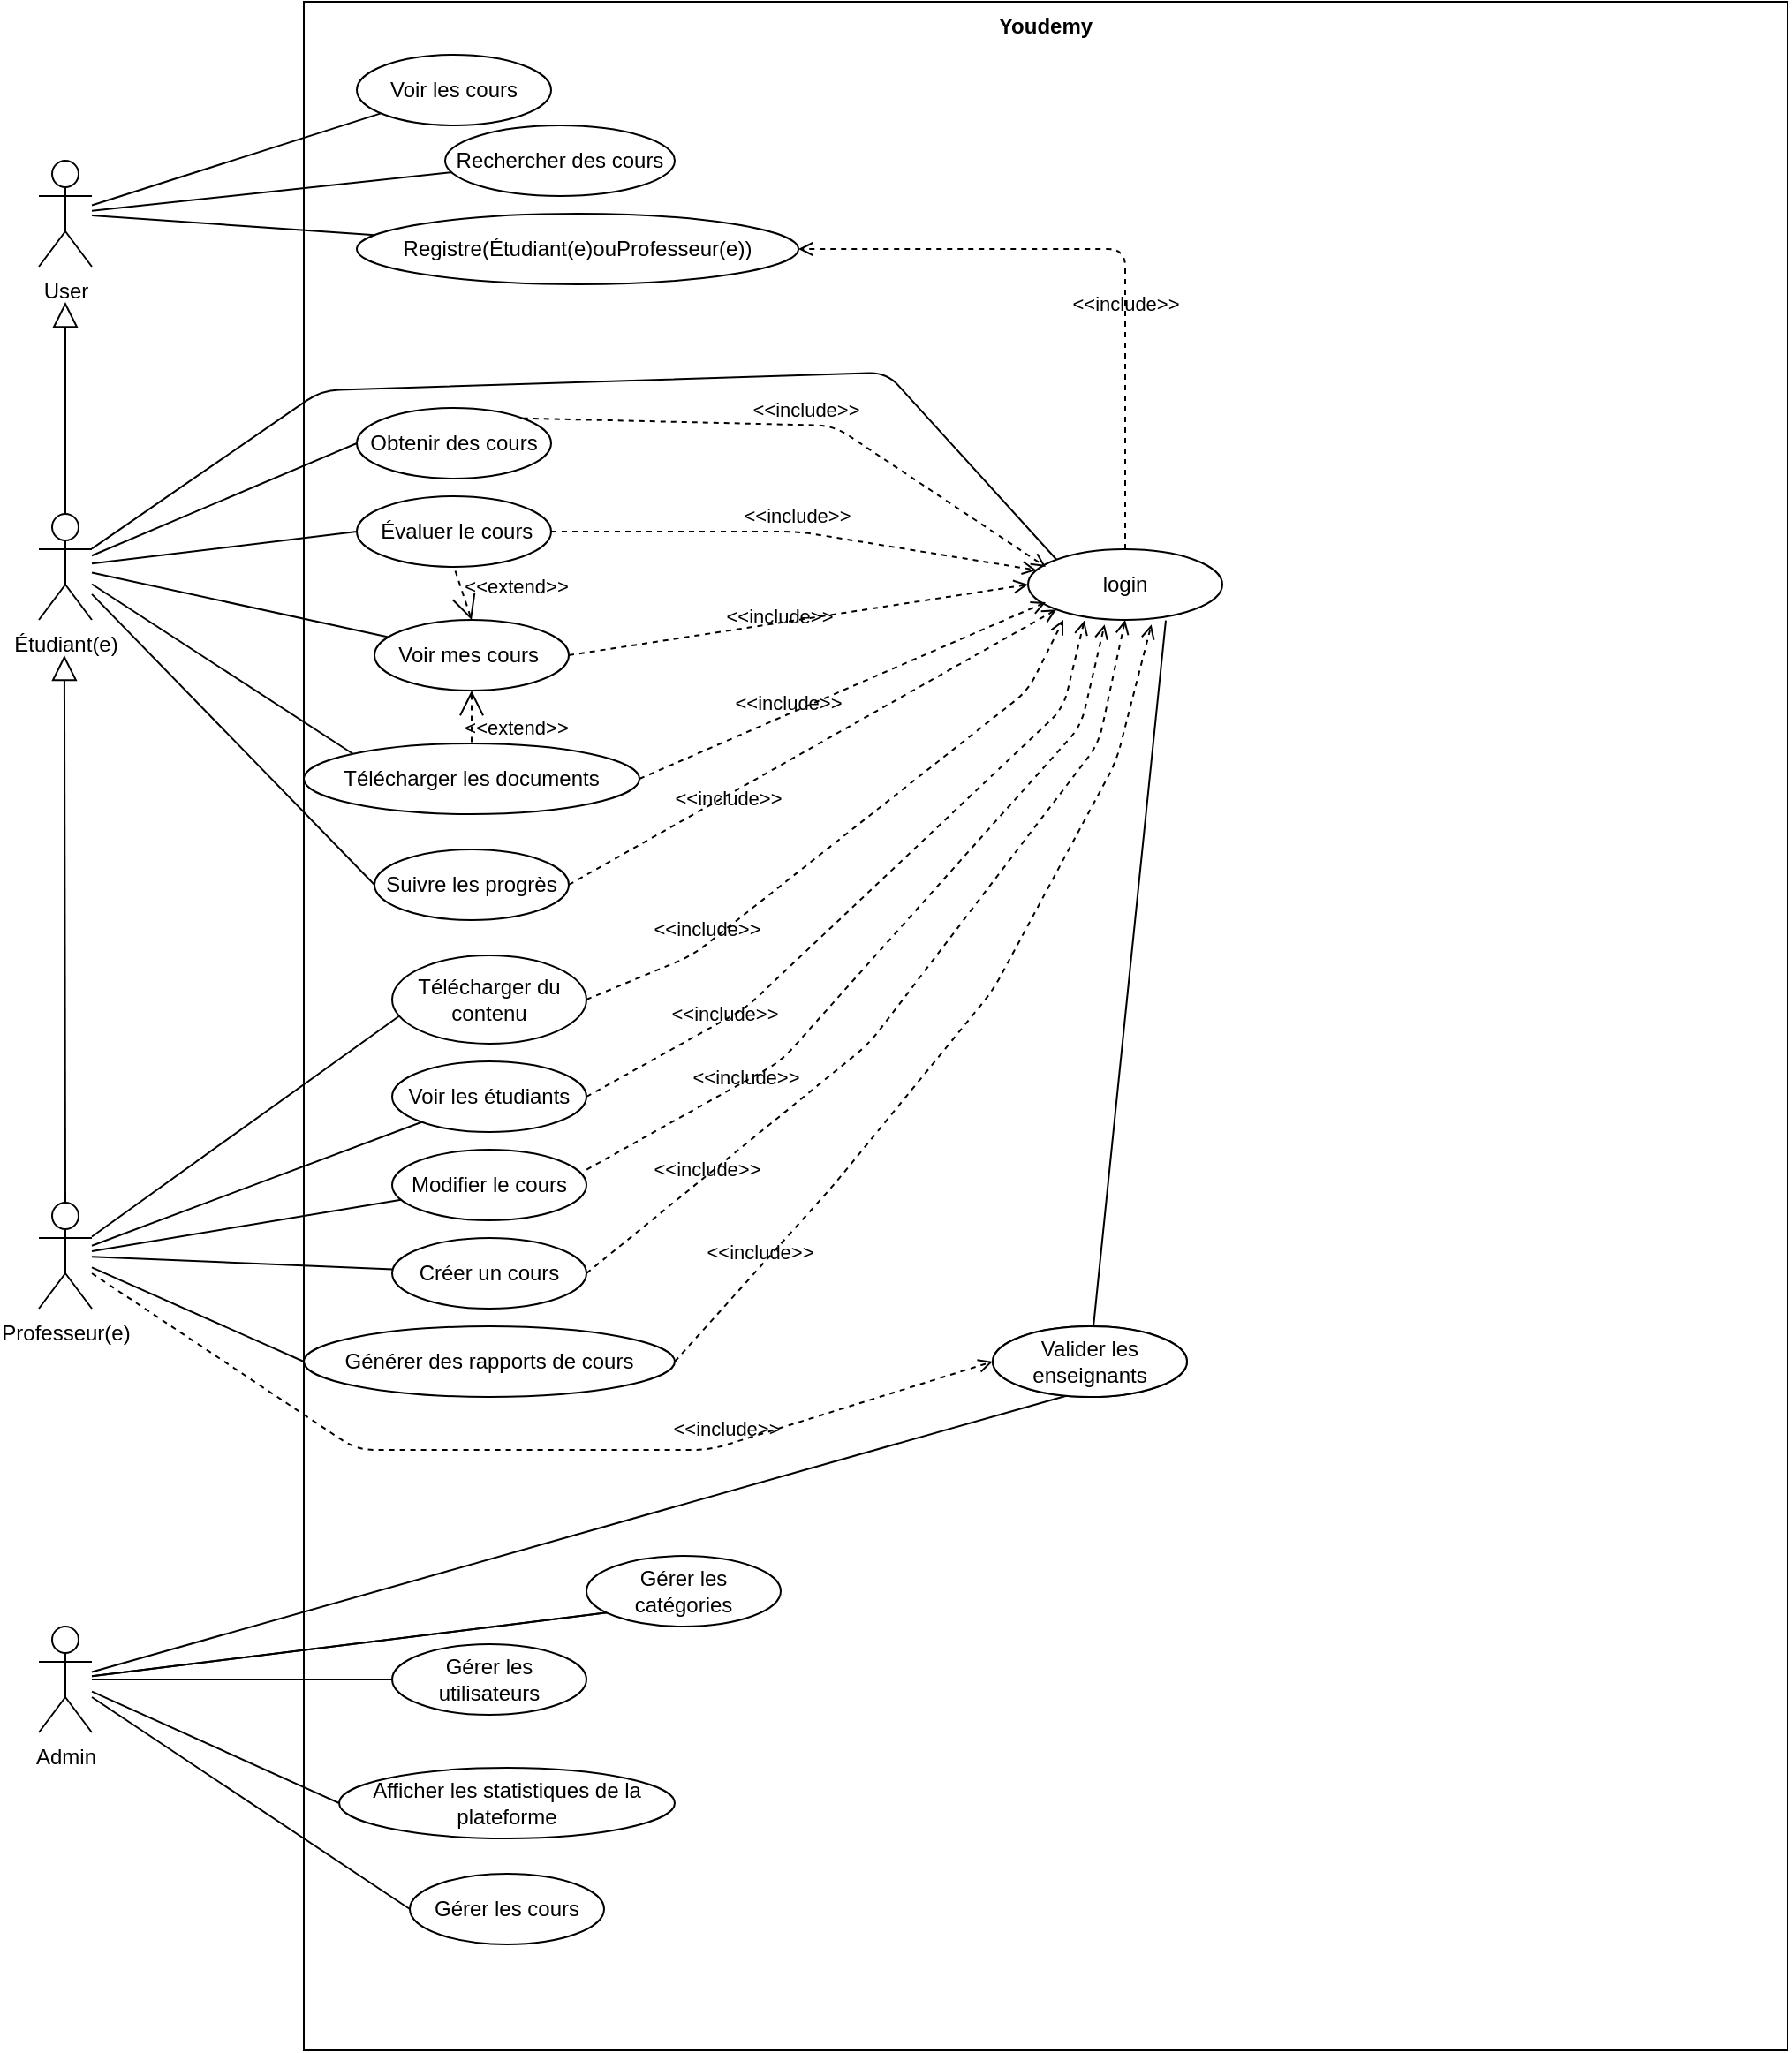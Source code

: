 <mxfile>
    <diagram id="GQQQxM4TFJ_PKOXh-Pgn" name="Page-1">
        <mxGraphModel dx="878" dy="654" grid="1" gridSize="10" guides="1" tooltips="1" connect="1" arrows="1" fold="1" page="1" pageScale="1" pageWidth="850" pageHeight="1100" math="0" shadow="0">
            <root>
                <mxCell id="0"/>
                <mxCell id="1" parent="0"/>
                <mxCell id="60" style="edgeStyle=none;html=1;exitX=1;exitY=0.5;exitDx=0;exitDy=0;startArrow=none;startFill=0;endArrow=none;endFill=0;" parent="1" source="2" edge="1">
                    <mxGeometry relative="1" as="geometry">
                        <mxPoint x="1340.333" y="519.778" as="targetPoint"/>
                    </mxGeometry>
                </mxCell>
                <mxCell id="2" value="Youdemy" style="shape=rect;html=1;verticalAlign=top;fontStyle=1;whiteSpace=wrap;align=center;" parent="1" vertex="1">
                    <mxGeometry x="590" y="80" width="840" height="1160" as="geometry"/>
                </mxCell>
                <mxCell id="12" style="edgeStyle=none;html=1;endArrow=none;endFill=0;" parent="1" source="3" target="9" edge="1">
                    <mxGeometry relative="1" as="geometry"/>
                </mxCell>
                <mxCell id="13" style="edgeStyle=none;html=1;endArrow=none;endFill=0;" parent="1" source="3" target="8" edge="1">
                    <mxGeometry relative="1" as="geometry"/>
                </mxCell>
                <mxCell id="14" style="edgeStyle=none;html=1;endArrow=none;endFill=0;" parent="1" source="3" target="10" edge="1">
                    <mxGeometry relative="1" as="geometry"/>
                </mxCell>
                <mxCell id="3" value="User" style="shape=umlActor;html=1;verticalLabelPosition=bottom;verticalAlign=top;align=center;" parent="1" vertex="1">
                    <mxGeometry x="440" y="170" width="30" height="60" as="geometry"/>
                </mxCell>
                <mxCell id="46" style="edgeStyle=none;html=1;entryX=0.091;entryY=0.6;entryDx=0;entryDy=0;entryPerimeter=0;startArrow=none;startFill=0;endArrow=none;endFill=0;" parent="1" source="4" target="44" edge="1">
                    <mxGeometry relative="1" as="geometry"/>
                </mxCell>
                <mxCell id="54" style="edgeStyle=none;html=1;startArrow=none;startFill=0;endArrow=none;endFill=0;" parent="1" source="4" target="45" edge="1">
                    <mxGeometry relative="1" as="geometry"/>
                </mxCell>
                <mxCell id="55" style="edgeStyle=none;html=1;startArrow=none;startFill=0;endArrow=none;endFill=0;" parent="1" source="4" target="48" edge="1">
                    <mxGeometry relative="1" as="geometry"/>
                </mxCell>
                <mxCell id="56" style="edgeStyle=none;html=1;startArrow=none;startFill=0;endArrow=none;endFill=0;" parent="1" source="4" target="50" edge="1">
                    <mxGeometry relative="1" as="geometry"/>
                </mxCell>
                <mxCell id="58" style="edgeStyle=none;html=1;entryX=0;entryY=0.5;entryDx=0;entryDy=0;startArrow=none;startFill=0;endArrow=none;endFill=0;" parent="1" source="4" target="57" edge="1">
                    <mxGeometry relative="1" as="geometry"/>
                </mxCell>
                <mxCell id="4" value="Professeur(e)" style="shape=umlActor;html=1;verticalLabelPosition=bottom;verticalAlign=top;align=center;" parent="1" vertex="1">
                    <mxGeometry x="440" y="760" width="30" height="60" as="geometry"/>
                </mxCell>
                <mxCell id="19" style="edgeStyle=none;html=1;endArrow=none;endFill=0;entryX=0;entryY=0;entryDx=0;entryDy=0;" parent="1" source="5" target="18" edge="1">
                    <mxGeometry relative="1" as="geometry">
                        <mxPoint x="1000" y="410" as="targetPoint"/>
                        <Array as="points">
                            <mxPoint x="600" y="300"/>
                            <mxPoint x="920" y="290"/>
                        </Array>
                    </mxGeometry>
                </mxCell>
                <mxCell id="27" style="edgeStyle=none;html=1;entryX=0;entryY=0.5;entryDx=0;entryDy=0;startArrow=none;startFill=0;endArrow=none;endFill=0;" parent="1" source="5" target="24" edge="1">
                    <mxGeometry relative="1" as="geometry"/>
                </mxCell>
                <mxCell id="30" style="edgeStyle=none;html=1;startArrow=none;startFill=0;endArrow=none;endFill=0;entryX=0;entryY=0.5;entryDx=0;entryDy=0;" parent="1" source="5" target="29" edge="1">
                    <mxGeometry relative="1" as="geometry"/>
                </mxCell>
                <mxCell id="33" style="edgeStyle=none;html=1;startArrow=none;startFill=0;endArrow=none;endFill=0;" parent="1" source="5" target="32" edge="1">
                    <mxGeometry relative="1" as="geometry"/>
                </mxCell>
                <mxCell id="36" style="edgeStyle=none;html=1;entryX=0;entryY=0;entryDx=0;entryDy=0;startArrow=none;startFill=0;endArrow=none;endFill=0;" parent="1" source="5" target="35" edge="1">
                    <mxGeometry relative="1" as="geometry"/>
                </mxCell>
                <mxCell id="41" style="edgeStyle=none;html=1;entryX=0;entryY=0.5;entryDx=0;entryDy=0;startArrow=none;startFill=0;endArrow=none;endFill=0;" parent="1" source="5" target="40" edge="1">
                    <mxGeometry relative="1" as="geometry"/>
                </mxCell>
                <mxCell id="5" value="Étudiant(e)" style="shape=umlActor;html=1;verticalLabelPosition=bottom;verticalAlign=top;align=center;" parent="1" vertex="1">
                    <mxGeometry x="440" y="370" width="30" height="60" as="geometry"/>
                </mxCell>
                <mxCell id="73" style="edgeStyle=none;html=1;entryX=1;entryY=0.5;entryDx=0;entryDy=0;endArrow=none;endFill=0;startArrow=none;" parent="1" source="7" target="78" edge="1">
                    <mxGeometry relative="1" as="geometry">
                        <Array as="points"/>
                    </mxGeometry>
                </mxCell>
                <mxCell id="74" style="edgeStyle=none;html=1;endArrow=none;endFill=0;entryX=0;entryY=0.5;entryDx=0;entryDy=0;" parent="1" source="7" target="65" edge="1">
                    <mxGeometry relative="1" as="geometry"/>
                </mxCell>
                <mxCell id="75" style="edgeStyle=none;html=1;entryX=0;entryY=0.5;entryDx=0;entryDy=0;endArrow=none;endFill=0;" parent="1" source="7" target="64" edge="1">
                    <mxGeometry relative="1" as="geometry"/>
                </mxCell>
                <mxCell id="76" style="edgeStyle=none;html=1;entryX=1;entryY=0.5;entryDx=0;entryDy=0;endArrow=none;endFill=0;" parent="1" source="7" target="62" edge="1">
                    <mxGeometry relative="1" as="geometry"/>
                </mxCell>
                <mxCell id="77" style="edgeStyle=none;html=1;entryX=1;entryY=0.5;entryDx=0;entryDy=0;endArrow=none;endFill=0;" parent="1" source="7" target="67" edge="1">
                    <mxGeometry relative="1" as="geometry"/>
                </mxCell>
                <mxCell id="7" value="Admin&lt;br&gt;" style="shape=umlActor;html=1;verticalLabelPosition=bottom;verticalAlign=top;align=center;" parent="1" vertex="1">
                    <mxGeometry x="440" y="1000" width="30" height="60" as="geometry"/>
                </mxCell>
                <mxCell id="8" value="Voir les cours" style="ellipse;whiteSpace=wrap;html=1;" parent="1" vertex="1">
                    <mxGeometry x="620" y="110" width="110" height="40" as="geometry"/>
                </mxCell>
                <mxCell id="9" value="Rechercher des cours" style="ellipse;whiteSpace=wrap;html=1;" parent="1" vertex="1">
                    <mxGeometry x="670" y="150" width="130" height="40" as="geometry"/>
                </mxCell>
                <mxCell id="10" value="Registre(&lt;span style=&quot;&quot;&gt;Étudiant(e)ou&lt;/span&gt;&lt;span style=&quot;&quot;&gt;Professeur(e)&lt;/span&gt;)" style="ellipse;whiteSpace=wrap;html=1;" parent="1" vertex="1">
                    <mxGeometry x="620" y="200" width="250" height="40" as="geometry"/>
                </mxCell>
                <mxCell id="18" value="login" style="ellipse;whiteSpace=wrap;html=1;" parent="1" vertex="1">
                    <mxGeometry x="1000" y="390" width="110" height="40" as="geometry"/>
                </mxCell>
                <mxCell id="22" value="&amp;lt;&amp;lt;include&amp;gt;&amp;gt;" style="edgeStyle=none;html=1;endArrow=open;verticalAlign=bottom;dashed=1;labelBackgroundColor=none;exitX=0.5;exitY=0;exitDx=0;exitDy=0;" parent="1" source="18" target="10" edge="1">
                    <mxGeometry x="-0.268" width="160" relative="1" as="geometry">
                        <mxPoint x="670" y="410" as="sourcePoint"/>
                        <mxPoint x="830" y="410" as="targetPoint"/>
                        <Array as="points">
                            <mxPoint x="1055" y="220"/>
                        </Array>
                        <mxPoint as="offset"/>
                    </mxGeometry>
                </mxCell>
                <mxCell id="23" value="" style="edgeStyle=none;html=1;endArrow=block;endFill=0;endSize=12;verticalAlign=bottom;" parent="1" source="5" edge="1">
                    <mxGeometry width="160" relative="1" as="geometry">
                        <mxPoint x="680" y="530" as="sourcePoint"/>
                        <mxPoint x="455" y="250" as="targetPoint"/>
                    </mxGeometry>
                </mxCell>
                <mxCell id="24" value="Obtenir des cours" style="ellipse;whiteSpace=wrap;html=1;" parent="1" vertex="1">
                    <mxGeometry x="620" y="310" width="110" height="40" as="geometry"/>
                </mxCell>
                <mxCell id="28" value="&amp;lt;&amp;lt;include&amp;gt;&amp;gt;" style="edgeStyle=none;html=1;endArrow=open;verticalAlign=bottom;dashed=1;labelBackgroundColor=none;exitX=1;exitY=0;exitDx=0;exitDy=0;" parent="1" source="24" edge="1">
                    <mxGeometry width="160" relative="1" as="geometry">
                        <mxPoint x="680" y="530" as="sourcePoint"/>
                        <mxPoint x="1010" y="400" as="targetPoint"/>
                        <Array as="points">
                            <mxPoint x="890" y="320"/>
                        </Array>
                    </mxGeometry>
                </mxCell>
                <mxCell id="29" value="&amp;nbsp;Évaluer le cours" style="ellipse;whiteSpace=wrap;html=1;" parent="1" vertex="1">
                    <mxGeometry x="620" y="360" width="110" height="40" as="geometry"/>
                </mxCell>
                <mxCell id="31" value="&amp;lt;&amp;lt;include&amp;gt;&amp;gt;" style="edgeStyle=none;html=1;endArrow=open;verticalAlign=bottom;dashed=1;labelBackgroundColor=none;exitX=1;exitY=0.5;exitDx=0;exitDy=0;" parent="1" source="29" target="18" edge="1">
                    <mxGeometry width="160" relative="1" as="geometry">
                        <mxPoint x="680" y="530" as="sourcePoint"/>
                        <mxPoint x="840" y="530" as="targetPoint"/>
                        <Array as="points">
                            <mxPoint x="870" y="380"/>
                        </Array>
                    </mxGeometry>
                </mxCell>
                <mxCell id="32" value="Voir mes cours&amp;nbsp;" style="ellipse;whiteSpace=wrap;html=1;" parent="1" vertex="1">
                    <mxGeometry x="630" y="430" width="110" height="40" as="geometry"/>
                </mxCell>
                <mxCell id="34" value="&amp;lt;&amp;lt;include&amp;gt;&amp;gt;" style="edgeStyle=none;html=1;endArrow=open;verticalAlign=bottom;dashed=1;labelBackgroundColor=none;exitX=1;exitY=0.5;exitDx=0;exitDy=0;entryX=0;entryY=0.5;entryDx=0;entryDy=0;entryPerimeter=0;" parent="1" source="32" target="18" edge="1">
                    <mxGeometry x="-0.089" y="-5" width="160" relative="1" as="geometry">
                        <mxPoint x="680" y="530" as="sourcePoint"/>
                        <mxPoint x="840" y="530" as="targetPoint"/>
                        <mxPoint as="offset"/>
                    </mxGeometry>
                </mxCell>
                <mxCell id="35" value="Télécharger les documents" style="ellipse;whiteSpace=wrap;html=1;" parent="1" vertex="1">
                    <mxGeometry x="590" y="500" width="190" height="40" as="geometry"/>
                </mxCell>
                <mxCell id="37" value="&amp;lt;&amp;lt;include&amp;gt;&amp;gt;" style="edgeStyle=none;html=1;endArrow=open;verticalAlign=bottom;dashed=1;labelBackgroundColor=none;exitX=1;exitY=0.5;exitDx=0;exitDy=0;" parent="1" source="35" edge="1">
                    <mxGeometry x="-0.277" y="-2" width="160" relative="1" as="geometry">
                        <mxPoint x="680" y="530" as="sourcePoint"/>
                        <mxPoint x="1010" y="420" as="targetPoint"/>
                        <mxPoint as="offset"/>
                    </mxGeometry>
                </mxCell>
                <mxCell id="38" value="&amp;lt;&amp;lt;extend&amp;gt;&amp;gt;" style="edgeStyle=none;html=1;startArrow=open;endArrow=none;startSize=12;verticalAlign=bottom;dashed=1;labelBackgroundColor=none;entryX=0.5;entryY=1;entryDx=0;entryDy=0;exitX=0.5;exitY=0;exitDx=0;exitDy=0;" parent="1" source="32" target="29" edge="1">
                    <mxGeometry x="-0.9" y="-27" width="160" relative="1" as="geometry">
                        <mxPoint x="680" y="530" as="sourcePoint"/>
                        <mxPoint x="840" y="530" as="targetPoint"/>
                        <mxPoint as="offset"/>
                    </mxGeometry>
                </mxCell>
                <mxCell id="39" value="&amp;lt;&amp;lt;extend&amp;gt;&amp;gt;" style="edgeStyle=none;html=1;startArrow=open;endArrow=none;startSize=12;verticalAlign=bottom;dashed=1;labelBackgroundColor=none;entryX=0.5;entryY=0;entryDx=0;entryDy=0;exitX=0.5;exitY=1;exitDx=0;exitDy=0;" parent="1" source="32" target="35" edge="1">
                    <mxGeometry x="1" y="25" width="160" relative="1" as="geometry">
                        <mxPoint x="680" y="530" as="sourcePoint"/>
                        <mxPoint x="840" y="530" as="targetPoint"/>
                        <mxPoint as="offset"/>
                    </mxGeometry>
                </mxCell>
                <mxCell id="40" value="Suivre les progrès" style="ellipse;whiteSpace=wrap;html=1;" parent="1" vertex="1">
                    <mxGeometry x="630" y="560" width="110" height="40" as="geometry"/>
                </mxCell>
                <mxCell id="42" value="&amp;lt;&amp;lt;include&amp;gt;&amp;gt;" style="edgeStyle=none;html=1;endArrow=open;verticalAlign=bottom;dashed=1;labelBackgroundColor=none;entryX=0;entryY=1;entryDx=0;entryDy=0;exitX=1;exitY=0.5;exitDx=0;exitDy=0;" parent="1" source="40" target="18" edge="1">
                    <mxGeometry x="-0.382" y="-9" width="160" relative="1" as="geometry">
                        <mxPoint x="680" y="530" as="sourcePoint"/>
                        <mxPoint x="840" y="530" as="targetPoint"/>
                        <mxPoint as="offset"/>
                    </mxGeometry>
                </mxCell>
                <mxCell id="44" value="Télécharger du contenu" style="ellipse;whiteSpace=wrap;html=1;" parent="1" vertex="1">
                    <mxGeometry x="640" y="620" width="110" height="50" as="geometry"/>
                </mxCell>
                <mxCell id="45" value="Voir les étudiants" style="ellipse;whiteSpace=wrap;html=1;" parent="1" vertex="1">
                    <mxGeometry x="640" y="680" width="110" height="40" as="geometry"/>
                </mxCell>
                <mxCell id="47" value="&amp;lt;&amp;lt;include&amp;gt;&amp;gt;" style="edgeStyle=none;html=1;endArrow=open;verticalAlign=bottom;dashed=1;labelBackgroundColor=none;exitX=1;exitY=0.5;exitDx=0;exitDy=0;" parent="1" source="44" edge="1">
                    <mxGeometry x="-0.574" width="160" relative="1" as="geometry">
                        <mxPoint x="680" y="520" as="sourcePoint"/>
                        <mxPoint x="1020" y="430" as="targetPoint"/>
                        <Array as="points">
                            <mxPoint x="810" y="620"/>
                            <mxPoint x="1000" y="470"/>
                        </Array>
                        <mxPoint as="offset"/>
                    </mxGeometry>
                </mxCell>
                <mxCell id="48" value="Modifier le cours" style="ellipse;whiteSpace=wrap;html=1;" parent="1" vertex="1">
                    <mxGeometry x="640" y="730" width="110" height="40" as="geometry"/>
                </mxCell>
                <mxCell id="50" value="Créer un cours" style="ellipse;whiteSpace=wrap;html=1;" parent="1" vertex="1">
                    <mxGeometry x="640" y="780" width="110" height="40" as="geometry"/>
                </mxCell>
                <mxCell id="51" value="&amp;lt;&amp;lt;include&amp;gt;&amp;gt;" style="edgeStyle=none;html=1;endArrow=open;verticalAlign=bottom;dashed=1;labelBackgroundColor=none;exitX=1;exitY=0.5;exitDx=0;exitDy=0;entryX=0.29;entryY=1.009;entryDx=0;entryDy=0;entryPerimeter=0;" parent="1" source="45" target="18" edge="1">
                    <mxGeometry x="-0.57" y="-5" width="160" relative="1" as="geometry">
                        <mxPoint x="680" y="580" as="sourcePoint"/>
                        <mxPoint x="1040" y="430" as="targetPoint"/>
                        <Array as="points">
                            <mxPoint x="840" y="650"/>
                            <mxPoint x="1020" y="480"/>
                        </Array>
                        <mxPoint as="offset"/>
                    </mxGeometry>
                </mxCell>
                <mxCell id="52" value="&amp;lt;&amp;lt;include&amp;gt;&amp;gt;" style="edgeStyle=none;html=1;endArrow=open;verticalAlign=bottom;dashed=1;labelBackgroundColor=none;exitX=1.001;exitY=0.282;exitDx=0;exitDy=0;exitPerimeter=0;entryX=0.394;entryY=1.066;entryDx=0;entryDy=0;entryPerimeter=0;" parent="1" source="48" target="18" edge="1">
                    <mxGeometry x="-0.547" y="-6" width="160" relative="1" as="geometry">
                        <mxPoint x="680" y="580" as="sourcePoint"/>
                        <mxPoint x="1040" y="440" as="targetPoint"/>
                        <Array as="points">
                            <mxPoint x="860" y="680"/>
                            <mxPoint x="1030" y="490"/>
                        </Array>
                        <mxPoint as="offset"/>
                    </mxGeometry>
                </mxCell>
                <mxCell id="53" value="&amp;lt;&amp;lt;include&amp;gt;&amp;gt;" style="edgeStyle=none;html=1;endArrow=open;verticalAlign=bottom;dashed=1;labelBackgroundColor=none;exitX=1;exitY=0.5;exitDx=0;exitDy=0;entryX=0.5;entryY=1;entryDx=0;entryDy=0;" parent="1" source="50" target="18" edge="1">
                    <mxGeometry x="-0.654" y="-4" width="160" relative="1" as="geometry">
                        <mxPoint x="680" y="580" as="sourcePoint"/>
                        <mxPoint x="1070" y="430" as="targetPoint"/>
                        <Array as="points">
                            <mxPoint x="910" y="670"/>
                            <mxPoint x="1040" y="500"/>
                        </Array>
                        <mxPoint as="offset"/>
                    </mxGeometry>
                </mxCell>
                <mxCell id="57" value="Générer des rapports de cours" style="ellipse;whiteSpace=wrap;html=1;" parent="1" vertex="1">
                    <mxGeometry x="590" y="830" width="210" height="40" as="geometry"/>
                </mxCell>
                <mxCell id="59" value="&amp;lt;&amp;lt;include&amp;gt;&amp;gt;" style="edgeStyle=none;html=1;endArrow=open;verticalAlign=bottom;dashed=1;labelBackgroundColor=none;exitX=1;exitY=0.5;exitDx=0;exitDy=0;entryX=0.635;entryY=1.066;entryDx=0;entryDy=0;entryPerimeter=0;" parent="1" source="57" target="18" edge="1">
                    <mxGeometry x="-0.716" width="160" relative="1" as="geometry">
                        <mxPoint x="680" y="580" as="sourcePoint"/>
                        <mxPoint x="840" y="580" as="targetPoint"/>
                        <Array as="points">
                            <mxPoint x="890" y="750"/>
                            <mxPoint x="980" y="640"/>
                            <mxPoint x="1050" y="510"/>
                        </Array>
                        <mxPoint as="offset"/>
                    </mxGeometry>
                </mxCell>
                <mxCell id="61" value="" style="edgeStyle=none;html=1;endArrow=block;endFill=0;endSize=12;verticalAlign=bottom;exitX=0.5;exitY=0;exitDx=0;exitDy=0;exitPerimeter=0;" parent="1" source="4" edge="1">
                    <mxGeometry width="160" relative="1" as="geometry">
                        <mxPoint x="454" y="730" as="sourcePoint"/>
                        <mxPoint x="454.44" y="450" as="targetPoint"/>
                    </mxGeometry>
                </mxCell>
                <mxCell id="62" value="Gérer les utilisateurs" style="ellipse;whiteSpace=wrap;html=1;" parent="1" vertex="1">
                    <mxGeometry x="640" y="1010" width="110" height="40" as="geometry"/>
                </mxCell>
                <mxCell id="64" value="Gérer les cours" style="ellipse;whiteSpace=wrap;html=1;" parent="1" vertex="1">
                    <mxGeometry x="650" y="1140" width="110" height="40" as="geometry"/>
                </mxCell>
                <mxCell id="65" value="Afficher les statistiques de la plateforme" style="ellipse;whiteSpace=wrap;html=1;" parent="1" vertex="1">
                    <mxGeometry x="610" y="1080" width="190" height="40" as="geometry"/>
                </mxCell>
                <mxCell id="71" style="edgeStyle=none;html=1;entryX=0.709;entryY=1.009;entryDx=0;entryDy=0;endArrow=none;endFill=0;entryPerimeter=0;" parent="1" source="66" target="18" edge="1">
                    <mxGeometry relative="1" as="geometry"/>
                </mxCell>
                <mxCell id="66" value="Valider les enseignants" style="ellipse;whiteSpace=wrap;html=1;" parent="1" vertex="1">
                    <mxGeometry x="980" y="830" width="110" height="40" as="geometry"/>
                </mxCell>
                <mxCell id="72" value="&amp;lt;&amp;lt;include&amp;gt;&amp;gt;" style="edgeStyle=none;html=1;endArrow=open;verticalAlign=bottom;dashed=1;labelBackgroundColor=none;entryX=0;entryY=0.5;entryDx=0;entryDy=0;" parent="1" source="4" target="66" edge="1">
                    <mxGeometry x="0.421" y="1" width="160" relative="1" as="geometry">
                        <mxPoint x="850" y="590" as="sourcePoint"/>
                        <mxPoint x="1010" y="590" as="targetPoint"/>
                        <Array as="points">
                            <mxPoint x="620" y="900"/>
                            <mxPoint x="820" y="900"/>
                        </Array>
                        <mxPoint y="1" as="offset"/>
                    </mxGeometry>
                </mxCell>
                <mxCell id="78" value="Valider les enseignants" style="ellipse;whiteSpace=wrap;html=1;" parent="1" vertex="1">
                    <mxGeometry x="980" y="830" width="110" height="40" as="geometry"/>
                </mxCell>
                <mxCell id="80" value="" style="edgeStyle=none;html=1;entryX=1;entryY=0.5;entryDx=0;entryDy=0;endArrow=none;endFill=0;" edge="1" parent="1" source="7" target="67">
                    <mxGeometry relative="1" as="geometry">
                        <Array as="points"/>
                        <mxPoint x="470" y="1026.491" as="sourcePoint"/>
                        <mxPoint x="1090.0" y="850" as="targetPoint"/>
                    </mxGeometry>
                </mxCell>
                <mxCell id="67" value="Gérer les catégories" style="ellipse;whiteSpace=wrap;html=1;" parent="1" vertex="1">
                    <mxGeometry x="750" y="960" width="110" height="40" as="geometry"/>
                </mxCell>
            </root>
        </mxGraphModel>
    </diagram>
</mxfile>